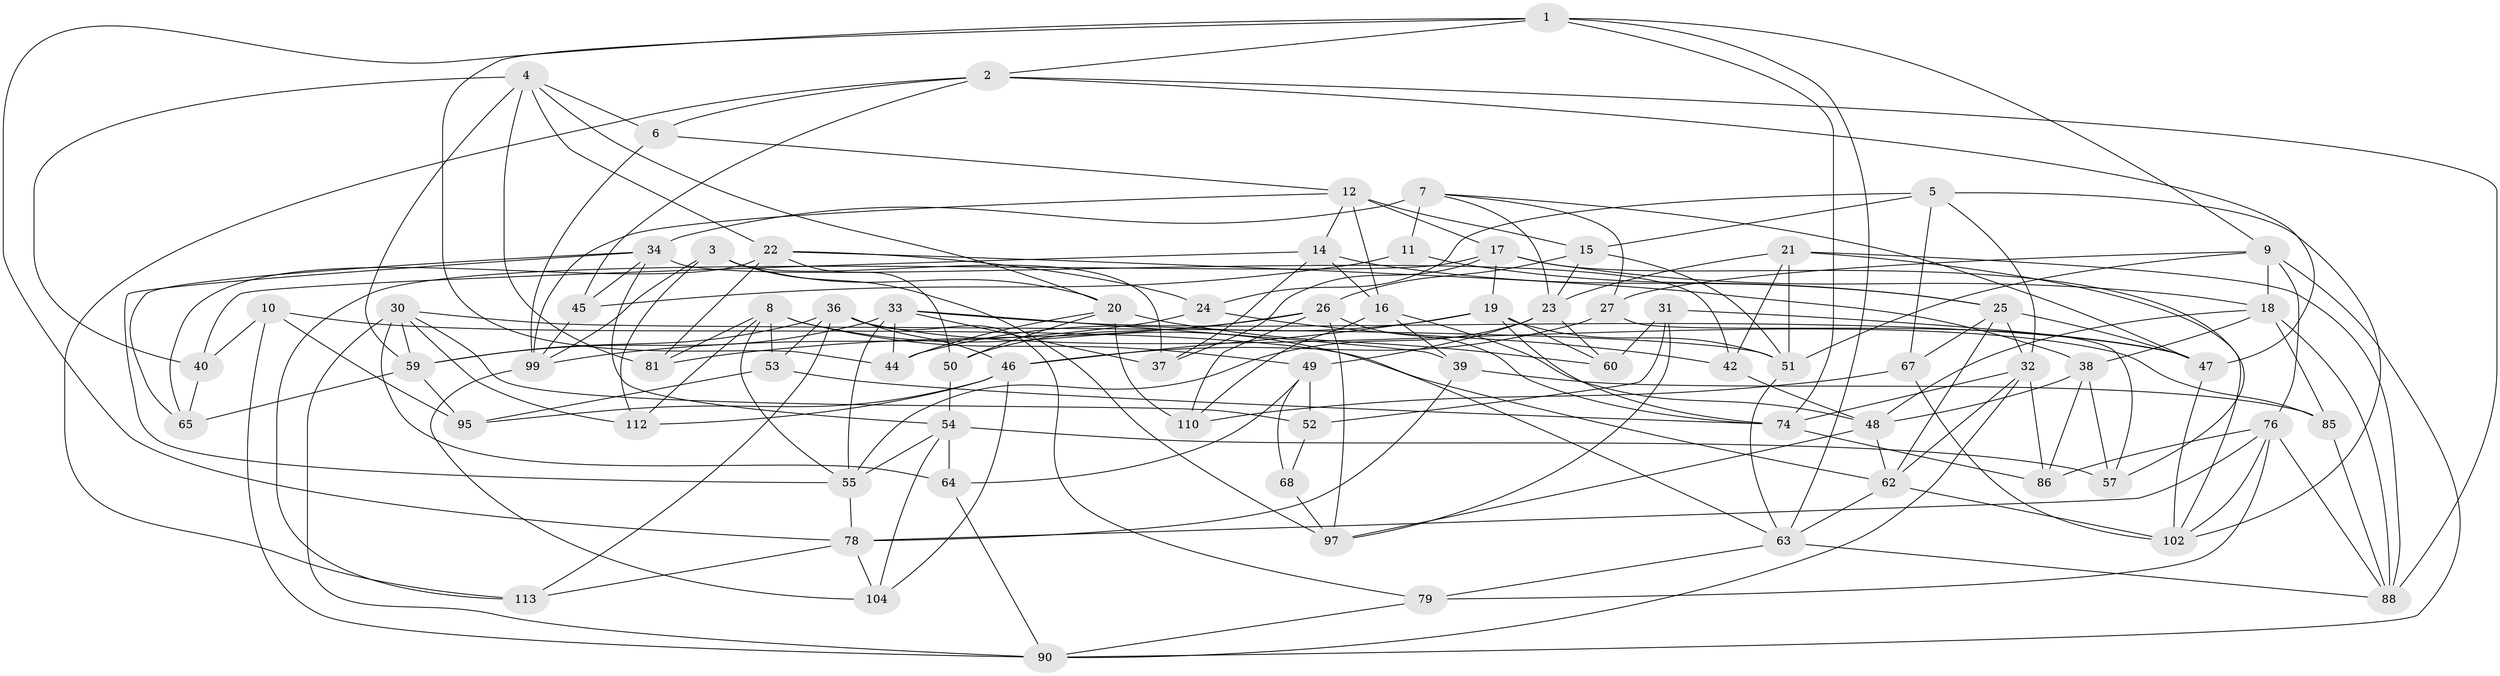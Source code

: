 // original degree distribution, {4: 1.0}
// Generated by graph-tools (version 1.1) at 2025/11/02/27/25 16:11:49]
// undirected, 75 vertices, 189 edges
graph export_dot {
graph [start="1"]
  node [color=gray90,style=filled];
  1 [super="+107"];
  2 [super="+73"];
  3 [super="+41"];
  4 [super="+82"];
  5 [super="+13"];
  6;
  7 [super="+121"];
  8 [super="+35"];
  9 [super="+29"];
  10;
  11;
  12 [super="+117"];
  14 [super="+115"];
  15 [super="+92"];
  16 [super="+58"];
  17 [super="+120"];
  18 [super="+84"];
  19 [super="+43"];
  20 [super="+56"];
  21 [super="+70"];
  22 [super="+118"];
  23 [super="+119"];
  24;
  25 [super="+72"];
  26 [super="+28"];
  27;
  30 [super="+66"];
  31;
  32 [super="+77"];
  33 [super="+111"];
  34 [super="+98"];
  36 [super="+93"];
  37;
  38 [super="+71"];
  39;
  40;
  42;
  44;
  45;
  46 [super="+69"];
  47 [super="+101"];
  48 [super="+87"];
  49 [super="+114"];
  50;
  51 [super="+61"];
  52;
  53;
  54 [super="+116"];
  55 [super="+83"];
  57 [super="+75"];
  59 [super="+91"];
  60;
  62 [super="+106"];
  63 [super="+89"];
  64;
  65;
  67;
  68;
  74 [super="+80"];
  76 [super="+94"];
  78 [super="+103"];
  79;
  81;
  85;
  86;
  88 [super="+96"];
  90 [super="+100"];
  95;
  97 [super="+108"];
  99 [super="+109"];
  102 [super="+105"];
  104;
  110;
  112;
  113;
  1 -- 2;
  1 -- 63;
  1 -- 44;
  1 -- 74;
  1 -- 9;
  1 -- 78;
  2 -- 47;
  2 -- 113;
  2 -- 45;
  2 -- 6;
  2 -- 88;
  3 -- 112;
  3 -- 97 [weight=2];
  3 -- 99;
  3 -- 37;
  3 -- 20;
  4 -- 20;
  4 -- 6;
  4 -- 59;
  4 -- 40;
  4 -- 81;
  4 -- 22;
  5 -- 15 [weight=2];
  5 -- 67;
  5 -- 102;
  5 -- 24;
  5 -- 32;
  6 -- 99;
  6 -- 12;
  7 -- 11 [weight=2];
  7 -- 34;
  7 -- 27;
  7 -- 23;
  7 -- 47;
  8 -- 112;
  8 -- 81;
  8 -- 53;
  8 -- 55;
  8 -- 49;
  8 -- 63;
  9 -- 27;
  9 -- 90;
  9 -- 18;
  9 -- 51;
  9 -- 76;
  10 -- 40;
  10 -- 95;
  10 -- 90;
  10 -- 62;
  11 -- 45;
  11 -- 25;
  12 -- 16;
  12 -- 14;
  12 -- 17;
  12 -- 99;
  12 -- 15;
  14 -- 40;
  14 -- 25;
  14 -- 16 [weight=2];
  14 -- 37;
  15 -- 23;
  15 -- 51;
  15 -- 26;
  16 -- 48;
  16 -- 110;
  16 -- 39;
  17 -- 37;
  17 -- 18;
  17 -- 102;
  17 -- 113;
  17 -- 19;
  18 -- 85;
  18 -- 48;
  18 -- 38;
  18 -- 88;
  19 -- 51;
  19 -- 60;
  19 -- 74;
  19 -- 44;
  19 -- 46;
  20 -- 50;
  20 -- 60;
  20 -- 110;
  20 -- 44;
  21 -- 42;
  21 -- 51;
  21 -- 23;
  21 -- 57 [weight=2];
  21 -- 88;
  22 -- 65;
  22 -- 38;
  22 -- 50;
  22 -- 24;
  22 -- 81;
  23 -- 60;
  23 -- 49;
  23 -- 55;
  24 -- 99;
  24 -- 42;
  25 -- 67;
  25 -- 62;
  25 -- 47;
  25 -- 32;
  26 -- 110;
  26 -- 81;
  26 -- 50;
  26 -- 97;
  26 -- 74;
  27 -- 46;
  27 -- 57;
  30 -- 59;
  30 -- 90;
  30 -- 64;
  30 -- 112;
  30 -- 52;
  30 -- 51;
  31 -- 47;
  31 -- 52;
  31 -- 60;
  31 -- 97;
  32 -- 86;
  32 -- 74;
  32 -- 62;
  32 -- 90;
  33 -- 37;
  33 -- 39;
  33 -- 44;
  33 -- 55;
  33 -- 59;
  33 -- 47;
  34 -- 45;
  34 -- 42;
  34 -- 65;
  34 -- 55;
  34 -- 54;
  36 -- 59;
  36 -- 53;
  36 -- 46;
  36 -- 113;
  36 -- 85;
  36 -- 79;
  38 -- 48;
  38 -- 57 [weight=2];
  38 -- 86;
  39 -- 85;
  39 -- 78;
  40 -- 65;
  42 -- 48;
  45 -- 99;
  46 -- 95;
  46 -- 112;
  46 -- 104;
  47 -- 102;
  48 -- 62;
  48 -- 97;
  49 -- 52;
  49 -- 68 [weight=2];
  49 -- 64;
  50 -- 54;
  51 -- 63;
  52 -- 68;
  53 -- 95;
  53 -- 74;
  54 -- 104;
  54 -- 57;
  54 -- 64;
  54 -- 55;
  55 -- 78;
  59 -- 65;
  59 -- 95;
  62 -- 102;
  62 -- 63;
  63 -- 88;
  63 -- 79;
  64 -- 90;
  67 -- 110;
  67 -- 102;
  68 -- 97;
  74 -- 86;
  76 -- 86;
  76 -- 88;
  76 -- 102;
  76 -- 78;
  76 -- 79;
  78 -- 113;
  78 -- 104;
  79 -- 90;
  85 -- 88;
  99 -- 104;
}
